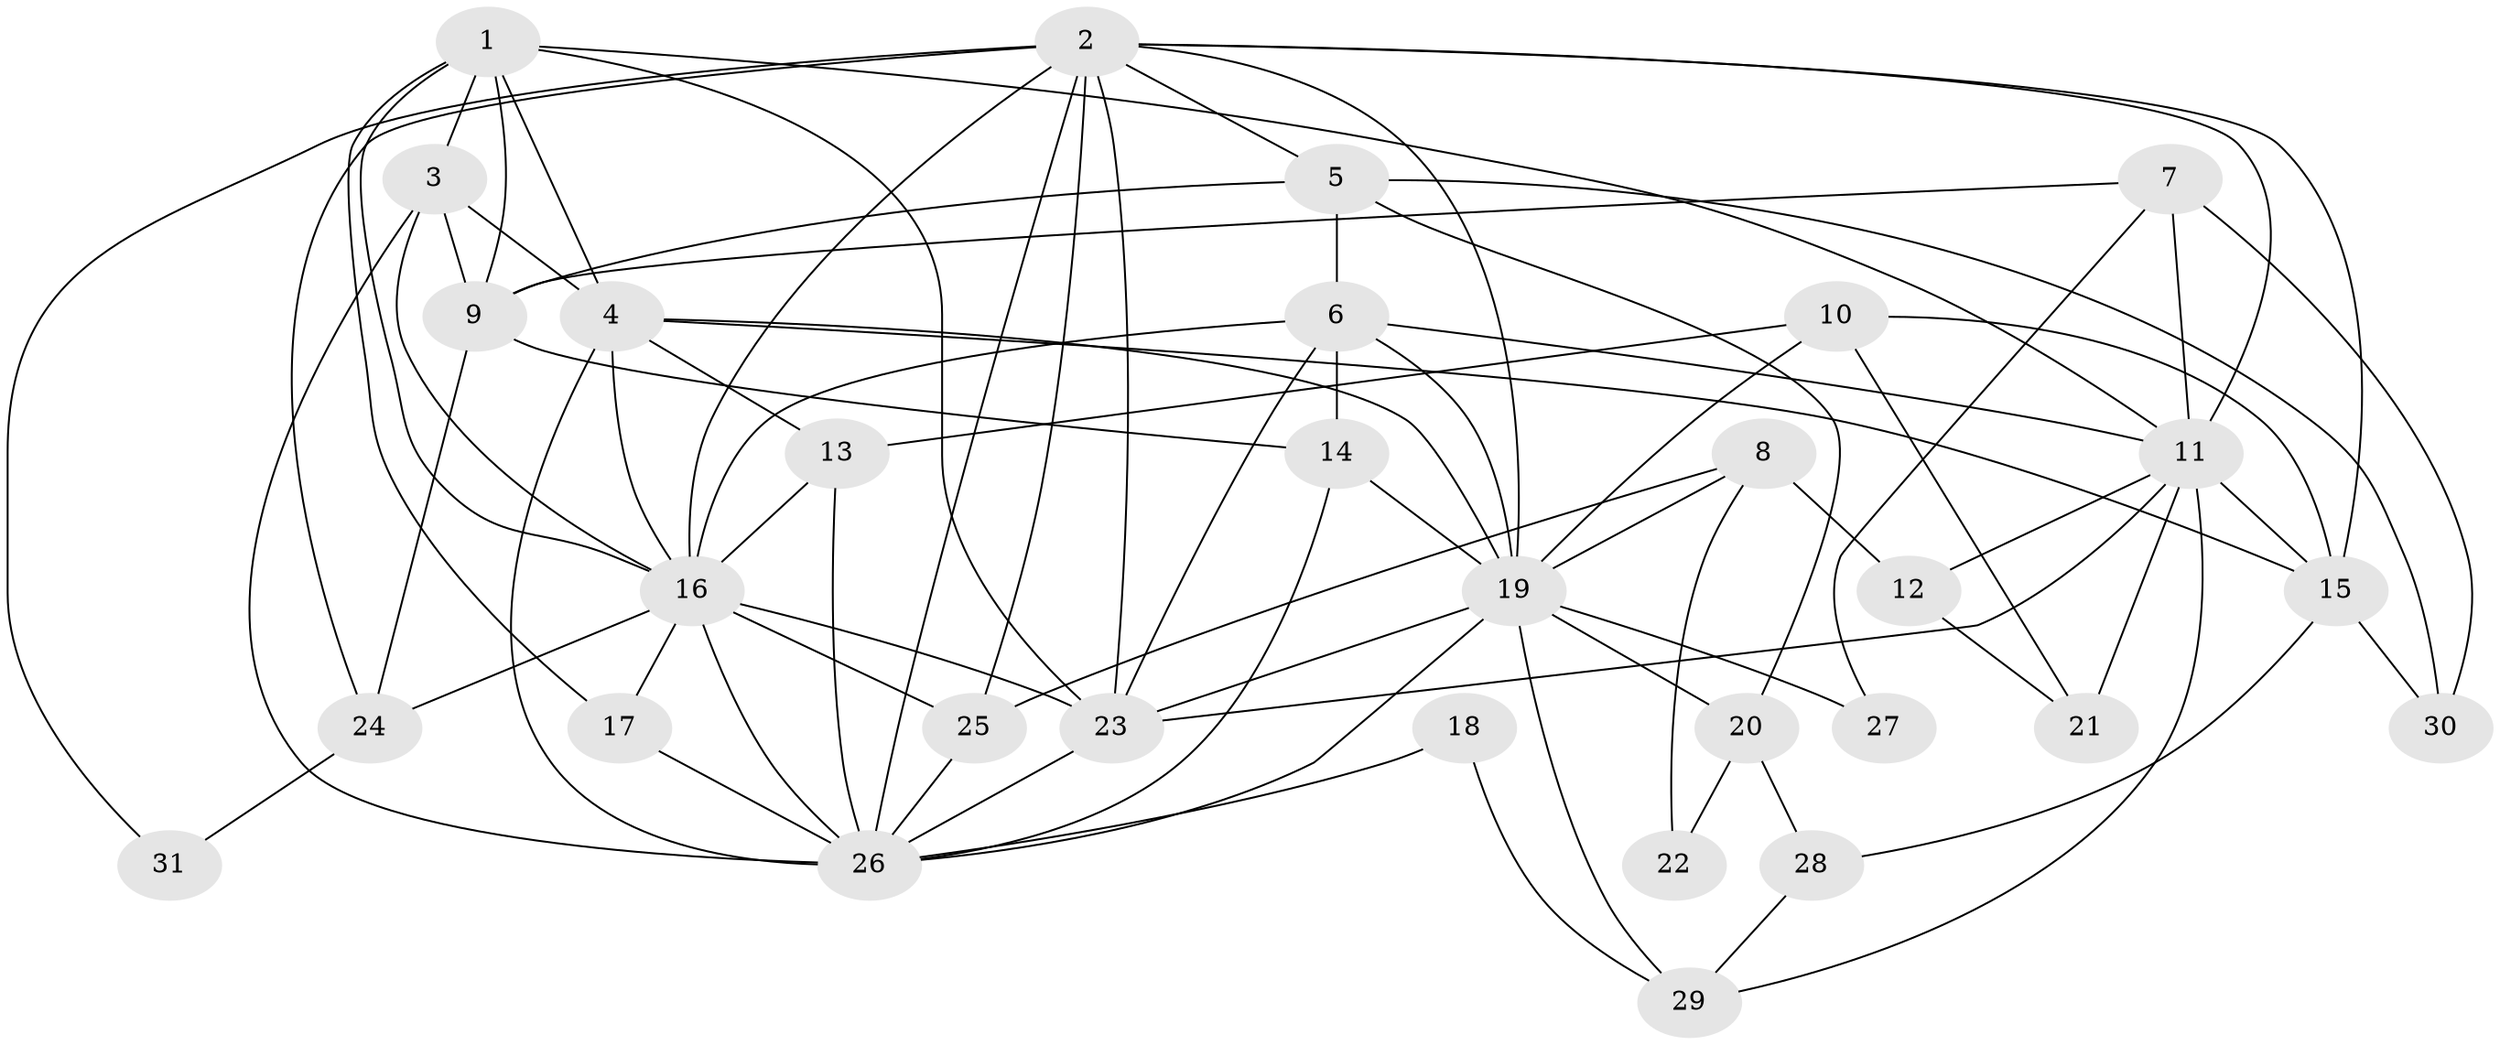 // original degree distribution, {4: 0.3064516129032258, 6: 0.08064516129032258, 3: 0.2903225806451613, 2: 0.12903225806451613, 5: 0.12903225806451613, 8: 0.03225806451612903, 9: 0.016129032258064516, 7: 0.016129032258064516}
// Generated by graph-tools (version 1.1) at 2025/36/03/09/25 02:36:00]
// undirected, 31 vertices, 80 edges
graph export_dot {
graph [start="1"]
  node [color=gray90,style=filled];
  1;
  2;
  3;
  4;
  5;
  6;
  7;
  8;
  9;
  10;
  11;
  12;
  13;
  14;
  15;
  16;
  17;
  18;
  19;
  20;
  21;
  22;
  23;
  24;
  25;
  26;
  27;
  28;
  29;
  30;
  31;
  1 -- 3 [weight=2.0];
  1 -- 4 [weight=1.0];
  1 -- 9 [weight=1.0];
  1 -- 11 [weight=1.0];
  1 -- 16 [weight=1.0];
  1 -- 17 [weight=1.0];
  1 -- 23 [weight=1.0];
  2 -- 5 [weight=1.0];
  2 -- 11 [weight=1.0];
  2 -- 15 [weight=1.0];
  2 -- 16 [weight=2.0];
  2 -- 19 [weight=1.0];
  2 -- 23 [weight=1.0];
  2 -- 24 [weight=1.0];
  2 -- 25 [weight=1.0];
  2 -- 26 [weight=1.0];
  2 -- 31 [weight=1.0];
  3 -- 4 [weight=1.0];
  3 -- 9 [weight=2.0];
  3 -- 16 [weight=1.0];
  3 -- 26 [weight=1.0];
  4 -- 13 [weight=1.0];
  4 -- 15 [weight=1.0];
  4 -- 16 [weight=1.0];
  4 -- 19 [weight=3.0];
  4 -- 26 [weight=1.0];
  5 -- 6 [weight=1.0];
  5 -- 9 [weight=1.0];
  5 -- 20 [weight=1.0];
  5 -- 30 [weight=1.0];
  6 -- 11 [weight=2.0];
  6 -- 14 [weight=1.0];
  6 -- 16 [weight=1.0];
  6 -- 19 [weight=1.0];
  6 -- 23 [weight=2.0];
  7 -- 9 [weight=1.0];
  7 -- 11 [weight=2.0];
  7 -- 27 [weight=1.0];
  7 -- 30 [weight=1.0];
  8 -- 12 [weight=1.0];
  8 -- 19 [weight=1.0];
  8 -- 22 [weight=1.0];
  8 -- 25 [weight=1.0];
  9 -- 14 [weight=1.0];
  9 -- 24 [weight=1.0];
  10 -- 13 [weight=1.0];
  10 -- 15 [weight=1.0];
  10 -- 19 [weight=1.0];
  10 -- 21 [weight=1.0];
  11 -- 12 [weight=1.0];
  11 -- 15 [weight=1.0];
  11 -- 21 [weight=1.0];
  11 -- 23 [weight=1.0];
  11 -- 29 [weight=1.0];
  12 -- 21 [weight=1.0];
  13 -- 16 [weight=1.0];
  13 -- 26 [weight=1.0];
  14 -- 19 [weight=1.0];
  14 -- 26 [weight=1.0];
  15 -- 28 [weight=1.0];
  15 -- 30 [weight=1.0];
  16 -- 17 [weight=1.0];
  16 -- 23 [weight=2.0];
  16 -- 24 [weight=1.0];
  16 -- 25 [weight=1.0];
  16 -- 26 [weight=1.0];
  17 -- 26 [weight=1.0];
  18 -- 26 [weight=1.0];
  18 -- 29 [weight=1.0];
  19 -- 20 [weight=1.0];
  19 -- 23 [weight=1.0];
  19 -- 26 [weight=1.0];
  19 -- 27 [weight=1.0];
  19 -- 29 [weight=1.0];
  20 -- 22 [weight=1.0];
  20 -- 28 [weight=1.0];
  23 -- 26 [weight=1.0];
  24 -- 31 [weight=1.0];
  25 -- 26 [weight=1.0];
  28 -- 29 [weight=1.0];
}
